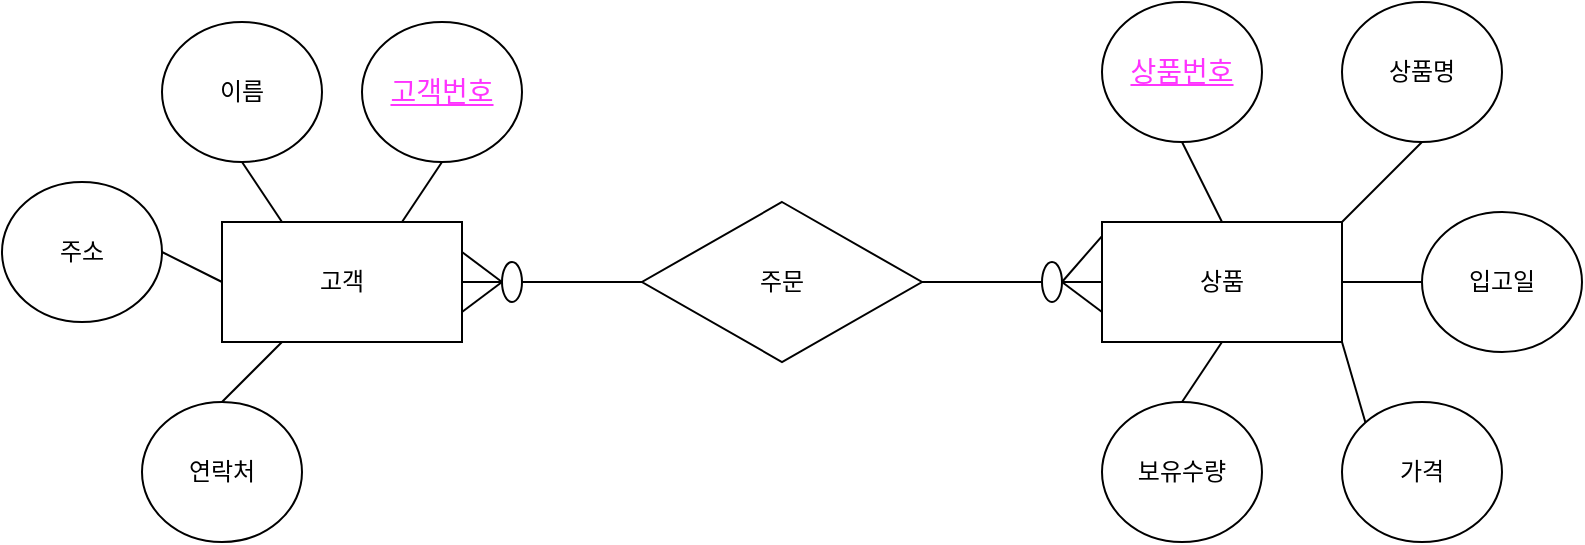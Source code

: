 <mxfile version="13.6.2" type="device"><diagram id="iQ_NsbFQBe57h70pjn1U" name="페이지-1"><mxGraphModel dx="1086" dy="806" grid="1" gridSize="10" guides="1" tooltips="1" connect="1" arrows="1" fold="1" page="1" pageScale="1" pageWidth="827" pageHeight="1169" math="0" shadow="0"><root><mxCell id="0"/><mxCell id="1" parent="0"/><mxCell id="nMx31mXUtfRFCglNPrtx-1" value="고객" style="rounded=0;whiteSpace=wrap;html=1;" vertex="1" parent="1"><mxGeometry x="120" y="380" width="120" height="60" as="geometry"/></mxCell><mxCell id="nMx31mXUtfRFCglNPrtx-2" value="상품" style="rounded=0;whiteSpace=wrap;html=1;" vertex="1" parent="1"><mxGeometry x="560" y="380" width="120" height="60" as="geometry"/></mxCell><mxCell id="nMx31mXUtfRFCglNPrtx-3" value="이름" style="ellipse;whiteSpace=wrap;html=1;" vertex="1" parent="1"><mxGeometry x="90" y="280" width="80" height="70" as="geometry"/></mxCell><mxCell id="nMx31mXUtfRFCglNPrtx-4" value="&lt;u style=&quot;font-size: 14px;&quot;&gt;고객번호&lt;/u&gt;" style="ellipse;whiteSpace=wrap;html=1;fontColor=#FF33FF;fontSize=14;" vertex="1" parent="1"><mxGeometry x="190" y="280" width="80" height="70" as="geometry"/></mxCell><mxCell id="nMx31mXUtfRFCglNPrtx-5" value="주소" style="ellipse;whiteSpace=wrap;html=1;" vertex="1" parent="1"><mxGeometry x="10" y="360" width="80" height="70" as="geometry"/></mxCell><mxCell id="nMx31mXUtfRFCglNPrtx-6" value="연락처" style="ellipse;whiteSpace=wrap;html=1;" vertex="1" parent="1"><mxGeometry x="80" y="470" width="80" height="70" as="geometry"/></mxCell><mxCell id="nMx31mXUtfRFCglNPrtx-7" value="" style="endArrow=none;html=1;exitX=0.75;exitY=0;exitDx=0;exitDy=0;entryX=0.5;entryY=1;entryDx=0;entryDy=0;" edge="1" parent="1" source="nMx31mXUtfRFCglNPrtx-1" target="nMx31mXUtfRFCglNPrtx-4"><mxGeometry width="50" height="50" relative="1" as="geometry"><mxPoint x="390" y="440" as="sourcePoint"/><mxPoint x="440" y="390" as="targetPoint"/></mxGeometry></mxCell><mxCell id="nMx31mXUtfRFCglNPrtx-8" value="" style="endArrow=none;html=1;exitX=0.25;exitY=0;exitDx=0;exitDy=0;entryX=0.5;entryY=1;entryDx=0;entryDy=0;" edge="1" parent="1" source="nMx31mXUtfRFCglNPrtx-1" target="nMx31mXUtfRFCglNPrtx-3"><mxGeometry width="50" height="50" relative="1" as="geometry"><mxPoint x="190" y="390" as="sourcePoint"/><mxPoint x="221.716" y="349.749" as="targetPoint"/></mxGeometry></mxCell><mxCell id="nMx31mXUtfRFCglNPrtx-9" value="" style="endArrow=none;html=1;exitX=0;exitY=0.5;exitDx=0;exitDy=0;entryX=1;entryY=0.5;entryDx=0;entryDy=0;" edge="1" parent="1" source="nMx31mXUtfRFCglNPrtx-1" target="nMx31mXUtfRFCglNPrtx-5"><mxGeometry width="50" height="50" relative="1" as="geometry"><mxPoint x="160" y="390" as="sourcePoint"/><mxPoint x="140" y="360" as="targetPoint"/></mxGeometry></mxCell><mxCell id="nMx31mXUtfRFCglNPrtx-10" value="" style="endArrow=none;html=1;exitX=0.25;exitY=1;exitDx=0;exitDy=0;entryX=0.5;entryY=0;entryDx=0;entryDy=0;" edge="1" parent="1" source="nMx31mXUtfRFCglNPrtx-1" target="nMx31mXUtfRFCglNPrtx-6"><mxGeometry width="50" height="50" relative="1" as="geometry"><mxPoint x="130" y="420" as="sourcePoint"/><mxPoint x="100" y="405" as="targetPoint"/></mxGeometry></mxCell><mxCell id="nMx31mXUtfRFCglNPrtx-11" value="상품번호" style="ellipse;whiteSpace=wrap;html=1;fontStyle=4;fontColor=#FF33FF;fontSize=14;" vertex="1" parent="1"><mxGeometry x="560" y="270" width="80" height="70" as="geometry"/></mxCell><mxCell id="nMx31mXUtfRFCglNPrtx-12" value="상품명" style="ellipse;whiteSpace=wrap;html=1;" vertex="1" parent="1"><mxGeometry x="680" y="270" width="80" height="70" as="geometry"/></mxCell><mxCell id="nMx31mXUtfRFCglNPrtx-13" value="입고일" style="ellipse;whiteSpace=wrap;html=1;" vertex="1" parent="1"><mxGeometry x="720" y="375" width="80" height="70" as="geometry"/></mxCell><mxCell id="nMx31mXUtfRFCglNPrtx-14" value="가격" style="ellipse;whiteSpace=wrap;html=1;" vertex="1" parent="1"><mxGeometry x="680" y="470" width="80" height="70" as="geometry"/></mxCell><mxCell id="nMx31mXUtfRFCglNPrtx-15" value="보유수량" style="ellipse;whiteSpace=wrap;html=1;" vertex="1" parent="1"><mxGeometry x="560" y="470" width="80" height="70" as="geometry"/></mxCell><mxCell id="nMx31mXUtfRFCglNPrtx-16" value="" style="endArrow=none;html=1;entryX=0;entryY=0.5;entryDx=0;entryDy=0;exitX=1;exitY=0.5;exitDx=0;exitDy=0;" edge="1" parent="1" source="nMx31mXUtfRFCglNPrtx-2" target="nMx31mXUtfRFCglNPrtx-13"><mxGeometry width="50" height="50" relative="1" as="geometry"><mxPoint x="390" y="440" as="sourcePoint"/><mxPoint x="440" y="390" as="targetPoint"/></mxGeometry></mxCell><mxCell id="nMx31mXUtfRFCglNPrtx-17" value="" style="endArrow=none;html=1;entryX=0.5;entryY=1;entryDx=0;entryDy=0;exitX=0.5;exitY=0;exitDx=0;exitDy=0;" edge="1" parent="1" source="nMx31mXUtfRFCglNPrtx-15" target="nMx31mXUtfRFCglNPrtx-2"><mxGeometry width="50" height="50" relative="1" as="geometry"><mxPoint x="690" y="420" as="sourcePoint"/><mxPoint x="730" y="420" as="targetPoint"/></mxGeometry></mxCell><mxCell id="nMx31mXUtfRFCglNPrtx-18" value="" style="endArrow=none;html=1;exitX=0;exitY=0;exitDx=0;exitDy=0;entryX=1;entryY=1;entryDx=0;entryDy=0;" edge="1" parent="1" source="nMx31mXUtfRFCglNPrtx-14" target="nMx31mXUtfRFCglNPrtx-2"><mxGeometry width="50" height="50" relative="1" as="geometry"><mxPoint x="700" y="430" as="sourcePoint"/><mxPoint x="670" y="460" as="targetPoint"/></mxGeometry></mxCell><mxCell id="nMx31mXUtfRFCglNPrtx-19" value="" style="endArrow=none;html=1;entryX=0.5;entryY=0;entryDx=0;entryDy=0;exitX=0.5;exitY=1;exitDx=0;exitDy=0;" edge="1" parent="1" source="nMx31mXUtfRFCglNPrtx-11" target="nMx31mXUtfRFCglNPrtx-2"><mxGeometry width="50" height="50" relative="1" as="geometry"><mxPoint x="690" y="420" as="sourcePoint"/><mxPoint x="730" y="420" as="targetPoint"/></mxGeometry></mxCell><mxCell id="nMx31mXUtfRFCglNPrtx-20" value="" style="endArrow=none;html=1;entryX=1;entryY=0;entryDx=0;entryDy=0;exitX=0.5;exitY=1;exitDx=0;exitDy=0;" edge="1" parent="1" source="nMx31mXUtfRFCglNPrtx-12" target="nMx31mXUtfRFCglNPrtx-2"><mxGeometry width="50" height="50" relative="1" as="geometry"><mxPoint x="700" y="430" as="sourcePoint"/><mxPoint x="740" y="430" as="targetPoint"/></mxGeometry></mxCell><mxCell id="nMx31mXUtfRFCglNPrtx-21" value="주문" style="rhombus;whiteSpace=wrap;html=1;" vertex="1" parent="1"><mxGeometry x="330" y="370" width="140" height="80" as="geometry"/></mxCell><mxCell id="nMx31mXUtfRFCglNPrtx-22" value="" style="endArrow=none;html=1;exitX=1;exitY=0.5;exitDx=0;exitDy=0;entryX=0;entryY=0.5;entryDx=0;entryDy=0;" edge="1" parent="1" source="nMx31mXUtfRFCglNPrtx-1" target="nMx31mXUtfRFCglNPrtx-21"><mxGeometry width="50" height="50" relative="1" as="geometry"><mxPoint x="390" y="440" as="sourcePoint"/><mxPoint x="440" y="390" as="targetPoint"/></mxGeometry></mxCell><mxCell id="nMx31mXUtfRFCglNPrtx-23" value="" style="endArrow=none;html=1;entryX=0;entryY=0.5;entryDx=0;entryDy=0;exitX=1;exitY=0.5;exitDx=0;exitDy=0;" edge="1" parent="1" source="nMx31mXUtfRFCglNPrtx-30" target="nMx31mXUtfRFCglNPrtx-2"><mxGeometry width="50" height="50" relative="1" as="geometry"><mxPoint x="470" y="410" as="sourcePoint"/><mxPoint x="340" y="420" as="targetPoint"/></mxGeometry></mxCell><mxCell id="nMx31mXUtfRFCglNPrtx-24" value="" style="endArrow=none;html=1;fontSize=14;fontColor=#FF33FF;entryX=0;entryY=0.117;entryDx=0;entryDy=0;entryPerimeter=0;" edge="1" parent="1" target="nMx31mXUtfRFCglNPrtx-2"><mxGeometry width="50" height="50" relative="1" as="geometry"><mxPoint x="540" y="410" as="sourcePoint"/><mxPoint x="320" y="390" as="targetPoint"/></mxGeometry></mxCell><mxCell id="nMx31mXUtfRFCglNPrtx-25" value="" style="endArrow=none;html=1;fontSize=14;fontColor=#FF33FF;entryX=0;entryY=0.75;entryDx=0;entryDy=0;" edge="1" parent="1" target="nMx31mXUtfRFCglNPrtx-2"><mxGeometry width="50" height="50" relative="1" as="geometry"><mxPoint x="540" y="410" as="sourcePoint"/><mxPoint x="561" y="432" as="targetPoint"/></mxGeometry></mxCell><mxCell id="nMx31mXUtfRFCglNPrtx-26" value="" style="endArrow=none;html=1;fontSize=14;fontColor=#FF33FF;exitX=1;exitY=0.25;exitDx=0;exitDy=0;" edge="1" parent="1" source="nMx31mXUtfRFCglNPrtx-1"><mxGeometry width="50" height="50" relative="1" as="geometry"><mxPoint x="550" y="420" as="sourcePoint"/><mxPoint x="260" y="410" as="targetPoint"/></mxGeometry></mxCell><mxCell id="nMx31mXUtfRFCglNPrtx-27" value="" style="endArrow=none;html=1;fontSize=14;fontColor=#FF33FF;exitX=1;exitY=0.75;exitDx=0;exitDy=0;" edge="1" parent="1" source="nMx31mXUtfRFCglNPrtx-1"><mxGeometry width="50" height="50" relative="1" as="geometry"><mxPoint x="250" y="405" as="sourcePoint"/><mxPoint x="260" y="410" as="targetPoint"/></mxGeometry></mxCell><mxCell id="nMx31mXUtfRFCglNPrtx-30" value="" style="ellipse;whiteSpace=wrap;html=1;fontSize=14;fontColor=#FF33FF;" vertex="1" parent="1"><mxGeometry x="530" y="400" width="10" height="20" as="geometry"/></mxCell><mxCell id="nMx31mXUtfRFCglNPrtx-31" value="" style="endArrow=none;html=1;entryX=0;entryY=0.5;entryDx=0;entryDy=0;exitX=1;exitY=0.5;exitDx=0;exitDy=0;" edge="1" parent="1" source="nMx31mXUtfRFCglNPrtx-21" target="nMx31mXUtfRFCglNPrtx-30"><mxGeometry width="50" height="50" relative="1" as="geometry"><mxPoint x="470" y="410" as="sourcePoint"/><mxPoint x="560" y="410" as="targetPoint"/></mxGeometry></mxCell><mxCell id="nMx31mXUtfRFCglNPrtx-32" value="" style="ellipse;whiteSpace=wrap;html=1;fontSize=14;fontColor=#FF33FF;" vertex="1" parent="1"><mxGeometry x="260" y="400" width="10" height="20" as="geometry"/></mxCell></root></mxGraphModel></diagram></mxfile>